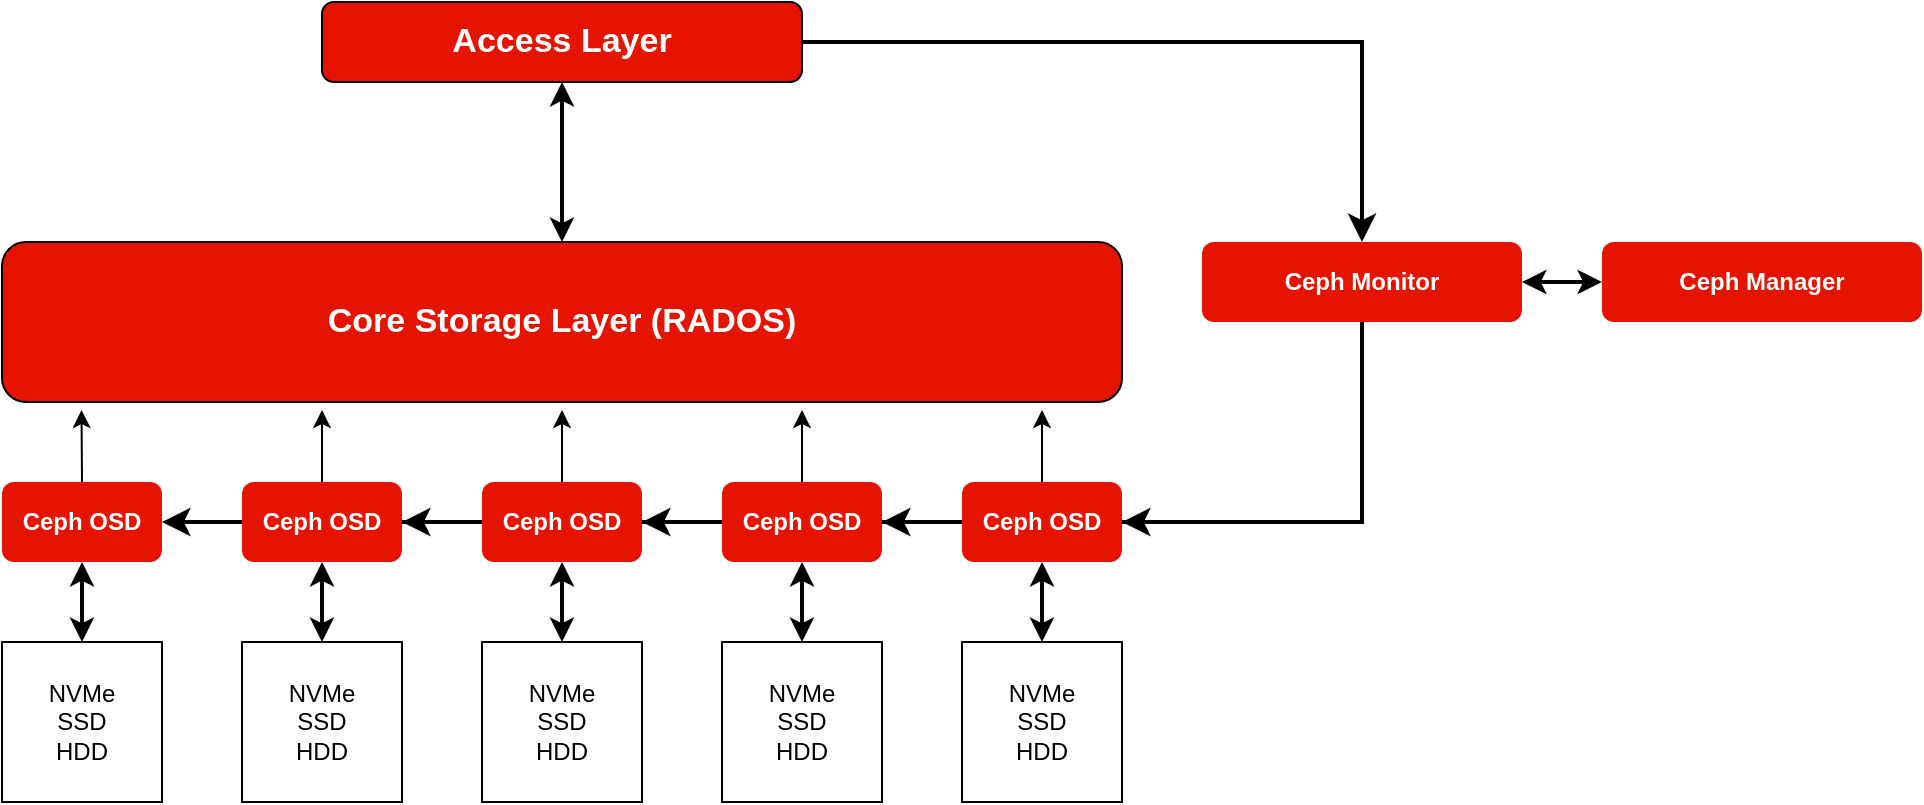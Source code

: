 <mxfile version="28.2.8">
  <diagram name="Seite-1" id="UFae9l1GmrUyS1nVlu2K">
    <mxGraphModel dx="1426" dy="787" grid="1" gridSize="10" guides="1" tooltips="1" connect="1" arrows="1" fold="1" page="1" pageScale="1" pageWidth="827" pageHeight="1169" math="0" shadow="0">
      <root>
        <mxCell id="0" />
        <mxCell id="1" parent="0" />
        <mxCell id="S_GmgIgAWCJ3ujONDcul-1" value="Core Storage Layer (RADOS)" style="rounded=1;whiteSpace=wrap;html=1;fillColor=light-dark(#E51400,#160000);fontColor=light-dark(#FFFFFF,#FEFEFE);strokeColor=default;fontStyle=1;fontSize=17;" vertex="1" parent="1">
          <mxGeometry x="120" y="360" width="560" height="80" as="geometry" />
        </mxCell>
        <mxCell id="S_GmgIgAWCJ3ujONDcul-10" value="" style="endArrow=classic;startArrow=classic;html=1;rounded=0;exitX=0.5;exitY=1;exitDx=0;exitDy=0;strokeWidth=2;strokeColor=light-dark(#000000,#00B129);entryX=0.5;entryY=0;entryDx=0;entryDy=0;" edge="1" parent="1" source="S_GmgIgAWCJ3ujONDcul-13" target="S_GmgIgAWCJ3ujONDcul-15">
          <mxGeometry width="50" height="50" relative="1" as="geometry">
            <mxPoint x="410" y="250" as="sourcePoint" />
            <mxPoint x="460" y="320" as="targetPoint" />
          </mxGeometry>
        </mxCell>
        <mxCell id="S_GmgIgAWCJ3ujONDcul-2" value="Access Layer" style="rounded=1;whiteSpace=wrap;html=1;fillColor=light-dark(#E51400,#1FC687);fontColor=light-dark(#FFFFFF,#FEFEFE);strokeColor=default;fontStyle=1;fontSize=17;" vertex="1" parent="1">
          <mxGeometry x="280" y="240" width="240" height="40" as="geometry" />
        </mxCell>
        <mxCell id="S_GmgIgAWCJ3ujONDcul-11" value="Ceph Monitor" style="rounded=1;whiteSpace=wrap;html=1;fillColor=light-dark(#E51400,#C60000);fontColor=light-dark(#FFFFFF,#FEFEFE);strokeColor=none;fontStyle=1;fontSize=12;" vertex="1" parent="1">
          <mxGeometry x="720" y="360" width="160" height="40" as="geometry" />
        </mxCell>
        <mxCell id="S_GmgIgAWCJ3ujONDcul-13" value="Ceph OSD" style="rounded=1;whiteSpace=wrap;html=1;fillColor=light-dark(#E51400,#426262);fontColor=light-dark(#FFFFFF,#FEFEFE);strokeColor=none;fontStyle=1;fontSize=12;" vertex="1" parent="1">
          <mxGeometry x="120" y="480" width="80" height="40" as="geometry" />
        </mxCell>
        <mxCell id="S_GmgIgAWCJ3ujONDcul-14" value="Ceph Manager" style="rounded=1;whiteSpace=wrap;html=1;fillColor=light-dark(#E51400,#2EC0C6);fontColor=light-dark(#FFFFFF,#FEFEFE);strokeColor=none;fontStyle=1;fontSize=12;" vertex="1" parent="1">
          <mxGeometry x="920" y="360" width="160" height="40" as="geometry" />
        </mxCell>
        <mxCell id="S_GmgIgAWCJ3ujONDcul-15" value="&lt;div&gt;NVMe&lt;/div&gt;&lt;div&gt;SSD&lt;/div&gt;&lt;div&gt;HDD&lt;/div&gt;" style="whiteSpace=wrap;html=1;aspect=fixed;" vertex="1" parent="1">
          <mxGeometry x="120" y="560" width="80" height="80" as="geometry" />
        </mxCell>
        <mxCell id="S_GmgIgAWCJ3ujONDcul-16" value="" style="endArrow=classic;html=1;rounded=0;exitX=0.5;exitY=0;exitDx=0;exitDy=0;entryX=0.071;entryY=1.05;entryDx=0;entryDy=0;entryPerimeter=0;" edge="1" parent="1" source="S_GmgIgAWCJ3ujONDcul-13" target="S_GmgIgAWCJ3ujONDcul-1">
          <mxGeometry width="50" height="50" relative="1" as="geometry">
            <mxPoint x="510" y="420" as="sourcePoint" />
            <mxPoint x="560" y="370" as="targetPoint" />
          </mxGeometry>
        </mxCell>
        <mxCell id="S_GmgIgAWCJ3ujONDcul-17" value="" style="endArrow=classic;startArrow=classic;html=1;rounded=0;exitX=0.5;exitY=1;exitDx=0;exitDy=0;strokeWidth=2;strokeColor=light-dark(#000000,#00B129);entryX=0.5;entryY=0;entryDx=0;entryDy=0;" edge="1" source="S_GmgIgAWCJ3ujONDcul-18" target="S_GmgIgAWCJ3ujONDcul-19" parent="1">
          <mxGeometry width="50" height="50" relative="1" as="geometry">
            <mxPoint x="530" y="250" as="sourcePoint" />
            <mxPoint x="580" y="320" as="targetPoint" />
          </mxGeometry>
        </mxCell>
        <mxCell id="S_GmgIgAWCJ3ujONDcul-19" value="&lt;div&gt;NVMe&lt;/div&gt;&lt;div&gt;SSD&lt;/div&gt;&lt;div&gt;HDD&lt;/div&gt;" style="whiteSpace=wrap;html=1;aspect=fixed;" vertex="1" parent="1">
          <mxGeometry x="240" y="560" width="80" height="80" as="geometry" />
        </mxCell>
        <mxCell id="S_GmgIgAWCJ3ujONDcul-20" value="" style="endArrow=classic;html=1;rounded=0;exitX=0.5;exitY=0;exitDx=0;exitDy=0;entryX=0.071;entryY=1.05;entryDx=0;entryDy=0;entryPerimeter=0;" edge="1" source="S_GmgIgAWCJ3ujONDcul-18" parent="1">
          <mxGeometry width="50" height="50" relative="1" as="geometry">
            <mxPoint x="630" y="420" as="sourcePoint" />
            <mxPoint x="280" y="444" as="targetPoint" />
          </mxGeometry>
        </mxCell>
        <mxCell id="S_GmgIgAWCJ3ujONDcul-21" value="" style="endArrow=classic;startArrow=classic;html=1;rounded=0;exitX=0.5;exitY=1;exitDx=0;exitDy=0;strokeWidth=2;strokeColor=light-dark(#000000,#00B129);entryX=0.5;entryY=0;entryDx=0;entryDy=0;" edge="1" source="S_GmgIgAWCJ3ujONDcul-22" target="S_GmgIgAWCJ3ujONDcul-23" parent="1">
          <mxGeometry width="50" height="50" relative="1" as="geometry">
            <mxPoint x="650" y="250" as="sourcePoint" />
            <mxPoint x="700" y="320" as="targetPoint" />
          </mxGeometry>
        </mxCell>
        <mxCell id="S_GmgIgAWCJ3ujONDcul-23" value="&lt;div&gt;NVMe&lt;/div&gt;&lt;div&gt;SSD&lt;/div&gt;&lt;div&gt;HDD&lt;/div&gt;" style="whiteSpace=wrap;html=1;aspect=fixed;" vertex="1" parent="1">
          <mxGeometry x="360" y="560" width="80" height="80" as="geometry" />
        </mxCell>
        <mxCell id="S_GmgIgAWCJ3ujONDcul-24" value="" style="endArrow=classic;html=1;rounded=0;exitX=0.5;exitY=0;exitDx=0;exitDy=0;entryX=0.071;entryY=1.05;entryDx=0;entryDy=0;entryPerimeter=0;" edge="1" source="S_GmgIgAWCJ3ujONDcul-22" parent="1">
          <mxGeometry width="50" height="50" relative="1" as="geometry">
            <mxPoint x="750" y="420" as="sourcePoint" />
            <mxPoint x="400" y="444" as="targetPoint" />
          </mxGeometry>
        </mxCell>
        <mxCell id="S_GmgIgAWCJ3ujONDcul-25" value="" style="endArrow=classic;startArrow=classic;html=1;rounded=0;exitX=0.5;exitY=1;exitDx=0;exitDy=0;strokeWidth=2;strokeColor=light-dark(#000000,#00B129);entryX=0.5;entryY=0;entryDx=0;entryDy=0;" edge="1" source="S_GmgIgAWCJ3ujONDcul-26" target="S_GmgIgAWCJ3ujONDcul-27" parent="1">
          <mxGeometry width="50" height="50" relative="1" as="geometry">
            <mxPoint x="770" y="250" as="sourcePoint" />
            <mxPoint x="820" y="320" as="targetPoint" />
          </mxGeometry>
        </mxCell>
        <mxCell id="S_GmgIgAWCJ3ujONDcul-27" value="&lt;div&gt;NVMe&lt;/div&gt;&lt;div&gt;SSD&lt;/div&gt;&lt;div&gt;HDD&lt;/div&gt;" style="whiteSpace=wrap;html=1;aspect=fixed;" vertex="1" parent="1">
          <mxGeometry x="480" y="560" width="80" height="80" as="geometry" />
        </mxCell>
        <mxCell id="S_GmgIgAWCJ3ujONDcul-28" value="" style="endArrow=classic;html=1;rounded=0;exitX=0.5;exitY=0;exitDx=0;exitDy=0;entryX=0.071;entryY=1.05;entryDx=0;entryDy=0;entryPerimeter=0;" edge="1" source="S_GmgIgAWCJ3ujONDcul-26" parent="1">
          <mxGeometry width="50" height="50" relative="1" as="geometry">
            <mxPoint x="870" y="420" as="sourcePoint" />
            <mxPoint x="520" y="444" as="targetPoint" />
          </mxGeometry>
        </mxCell>
        <mxCell id="S_GmgIgAWCJ3ujONDcul-29" value="" style="endArrow=classic;startArrow=classic;html=1;rounded=0;exitX=0.5;exitY=1;exitDx=0;exitDy=0;strokeWidth=2;strokeColor=light-dark(#000000,#00B129);entryX=0.5;entryY=0;entryDx=0;entryDy=0;" edge="1" source="S_GmgIgAWCJ3ujONDcul-30" target="S_GmgIgAWCJ3ujONDcul-31" parent="1">
          <mxGeometry width="50" height="50" relative="1" as="geometry">
            <mxPoint x="890" y="250" as="sourcePoint" />
            <mxPoint x="940" y="320" as="targetPoint" />
          </mxGeometry>
        </mxCell>
        <mxCell id="S_GmgIgAWCJ3ujONDcul-31" value="&lt;div&gt;NVMe&lt;/div&gt;&lt;div&gt;SSD&lt;/div&gt;&lt;div&gt;HDD&lt;/div&gt;" style="whiteSpace=wrap;html=1;aspect=fixed;" vertex="1" parent="1">
          <mxGeometry x="600" y="560" width="80" height="80" as="geometry" />
        </mxCell>
        <mxCell id="S_GmgIgAWCJ3ujONDcul-32" value="" style="endArrow=classic;html=1;rounded=0;exitX=0.5;exitY=0;exitDx=0;exitDy=0;entryX=0.071;entryY=1.05;entryDx=0;entryDy=0;entryPerimeter=0;" edge="1" source="S_GmgIgAWCJ3ujONDcul-30" parent="1">
          <mxGeometry width="50" height="50" relative="1" as="geometry">
            <mxPoint x="990" y="420" as="sourcePoint" />
            <mxPoint x="640" y="444" as="targetPoint" />
          </mxGeometry>
        </mxCell>
        <mxCell id="S_GmgIgAWCJ3ujONDcul-33" value="" style="endArrow=classic;startArrow=classic;html=1;rounded=0;exitX=0;exitY=0.5;exitDx=0;exitDy=0;strokeWidth=2;strokeColor=light-dark(#000000,#00B129);entryX=1;entryY=0.5;entryDx=0;entryDy=0;" edge="1" parent="1" source="S_GmgIgAWCJ3ujONDcul-14" target="S_GmgIgAWCJ3ujONDcul-11">
          <mxGeometry width="50" height="50" relative="1" as="geometry">
            <mxPoint x="650" y="530" as="sourcePoint" />
            <mxPoint x="650" y="570" as="targetPoint" />
          </mxGeometry>
        </mxCell>
        <mxCell id="S_GmgIgAWCJ3ujONDcul-34" value="" style="edgeStyle=elbowEdgeStyle;elbow=vertical;endArrow=classic;html=1;curved=0;rounded=0;endSize=8;startSize=8;entryX=0.5;entryY=0;entryDx=0;entryDy=0;exitX=1;exitY=0.5;exitDx=0;exitDy=0;strokeWidth=2;strokeColor=light-dark(#000000,#00B129);" edge="1" parent="1" source="S_GmgIgAWCJ3ujONDcul-2" target="S_GmgIgAWCJ3ujONDcul-11">
          <mxGeometry width="50" height="50" relative="1" as="geometry">
            <mxPoint x="510" y="420" as="sourcePoint" />
            <mxPoint x="560" y="370" as="targetPoint" />
            <Array as="points">
              <mxPoint x="660" y="260" />
            </Array>
          </mxGeometry>
        </mxCell>
        <mxCell id="S_GmgIgAWCJ3ujONDcul-35" value="" style="edgeStyle=elbowEdgeStyle;elbow=vertical;endArrow=classic;html=1;curved=0;rounded=0;endSize=8;startSize=8;entryX=1;entryY=0.5;entryDx=0;entryDy=0;exitX=0.5;exitY=1;exitDx=0;exitDy=0;strokeWidth=2;strokeColor=light-dark(#000000,#00B129);" edge="1" parent="1" source="S_GmgIgAWCJ3ujONDcul-11" target="S_GmgIgAWCJ3ujONDcul-30">
          <mxGeometry width="50" height="50" relative="1" as="geometry">
            <mxPoint x="530" y="270" as="sourcePoint" />
            <mxPoint x="810" y="370" as="targetPoint" />
            <Array as="points">
              <mxPoint x="740" y="500" />
            </Array>
          </mxGeometry>
        </mxCell>
        <mxCell id="S_GmgIgAWCJ3ujONDcul-36" value="" style="edgeStyle=elbowEdgeStyle;elbow=vertical;endArrow=classic;html=1;curved=0;rounded=0;endSize=8;startSize=8;entryX=1;entryY=0.5;entryDx=0;entryDy=0;exitX=0.5;exitY=1;exitDx=0;exitDy=0;strokeWidth=2;strokeColor=light-dark(#000000,#00B129);" edge="1" parent="1" source="S_GmgIgAWCJ3ujONDcul-11" target="S_GmgIgAWCJ3ujONDcul-26">
          <mxGeometry width="50" height="50" relative="1" as="geometry">
            <mxPoint x="810" y="410" as="sourcePoint" />
            <mxPoint x="690" y="510" as="targetPoint" />
            <Array as="points">
              <mxPoint x="680" y="500" />
            </Array>
          </mxGeometry>
        </mxCell>
        <mxCell id="S_GmgIgAWCJ3ujONDcul-37" value="" style="edgeStyle=elbowEdgeStyle;elbow=vertical;endArrow=classic;html=1;curved=0;rounded=0;endSize=8;startSize=8;entryX=1;entryY=0.5;entryDx=0;entryDy=0;exitX=0.5;exitY=1;exitDx=0;exitDy=0;strokeWidth=2;strokeColor=light-dark(#000000,#00B129);" edge="1" parent="1" source="S_GmgIgAWCJ3ujONDcul-11" target="S_GmgIgAWCJ3ujONDcul-22">
          <mxGeometry width="50" height="50" relative="1" as="geometry">
            <mxPoint x="810" y="410" as="sourcePoint" />
            <mxPoint x="570" y="510" as="targetPoint" />
            <Array as="points">
              <mxPoint x="620" y="500" />
            </Array>
          </mxGeometry>
        </mxCell>
        <mxCell id="S_GmgIgAWCJ3ujONDcul-38" value="" style="edgeStyle=elbowEdgeStyle;elbow=vertical;endArrow=classic;html=1;curved=0;rounded=0;endSize=8;startSize=8;entryX=1;entryY=0.5;entryDx=0;entryDy=0;exitX=0.5;exitY=1;exitDx=0;exitDy=0;strokeWidth=2;strokeColor=light-dark(#000000,#00B129);" edge="1" parent="1" source="S_GmgIgAWCJ3ujONDcul-11" target="S_GmgIgAWCJ3ujONDcul-18">
          <mxGeometry width="50" height="50" relative="1" as="geometry">
            <mxPoint x="810" y="410" as="sourcePoint" />
            <mxPoint x="450" y="510" as="targetPoint" />
            <Array as="points">
              <mxPoint x="560" y="500" />
            </Array>
          </mxGeometry>
        </mxCell>
        <mxCell id="S_GmgIgAWCJ3ujONDcul-39" value="" style="edgeStyle=elbowEdgeStyle;elbow=vertical;endArrow=classic;html=1;curved=0;rounded=0;endSize=8;startSize=8;entryX=1;entryY=0.5;entryDx=0;entryDy=0;exitX=0.5;exitY=1;exitDx=0;exitDy=0;strokeWidth=2;strokeColor=light-dark(#000000,#00B129);" edge="1" parent="1" source="S_GmgIgAWCJ3ujONDcul-11" target="S_GmgIgAWCJ3ujONDcul-13">
          <mxGeometry width="50" height="50" relative="1" as="geometry">
            <mxPoint x="810" y="410" as="sourcePoint" />
            <mxPoint x="330" y="510" as="targetPoint" />
            <Array as="points">
              <mxPoint x="500" y="500" />
            </Array>
          </mxGeometry>
        </mxCell>
        <mxCell id="S_GmgIgAWCJ3ujONDcul-18" value="Ceph OSD" style="rounded=1;whiteSpace=wrap;html=1;fillColor=light-dark(#E51400,#426262);fontColor=light-dark(#FFFFFF,#FEFEFE);strokeColor=none;fontStyle=1;fontSize=12;" vertex="1" parent="1">
          <mxGeometry x="240" y="480" width="80" height="40" as="geometry" />
        </mxCell>
        <mxCell id="S_GmgIgAWCJ3ujONDcul-22" value="Ceph OSD" style="rounded=1;whiteSpace=wrap;html=1;fillColor=light-dark(#E51400,#426262);fontColor=light-dark(#FFFFFF,#FEFEFE);strokeColor=none;fontStyle=1;fontSize=12;" vertex="1" parent="1">
          <mxGeometry x="360" y="480" width="80" height="40" as="geometry" />
        </mxCell>
        <mxCell id="S_GmgIgAWCJ3ujONDcul-26" value="Ceph OSD" style="rounded=1;whiteSpace=wrap;html=1;fillColor=light-dark(#E51400,#426262);fontColor=light-dark(#FFFFFF,#FEFEFE);strokeColor=none;fontStyle=1;fontSize=12;" vertex="1" parent="1">
          <mxGeometry x="480" y="480" width="80" height="40" as="geometry" />
        </mxCell>
        <mxCell id="S_GmgIgAWCJ3ujONDcul-30" value="Ceph OSD" style="rounded=1;whiteSpace=wrap;html=1;fillColor=light-dark(#E51400,#426262);fontColor=light-dark(#FFFFFF,#FEFEFE);strokeColor=none;fontStyle=1;fontSize=12;" vertex="1" parent="1">
          <mxGeometry x="600" y="480" width="80" height="40" as="geometry" />
        </mxCell>
        <mxCell id="S_GmgIgAWCJ3ujONDcul-40" value="" style="endArrow=classic;startArrow=classic;html=1;rounded=0;exitX=0.5;exitY=1;exitDx=0;exitDy=0;strokeWidth=2;strokeColor=light-dark(#000000,#00B129);entryX=0.5;entryY=0;entryDx=0;entryDy=0;" edge="1" parent="1" source="S_GmgIgAWCJ3ujONDcul-2" target="S_GmgIgAWCJ3ujONDcul-1">
          <mxGeometry width="50" height="50" relative="1" as="geometry">
            <mxPoint x="650" y="530" as="sourcePoint" />
            <mxPoint x="650" y="570" as="targetPoint" />
          </mxGeometry>
        </mxCell>
      </root>
    </mxGraphModel>
  </diagram>
</mxfile>
